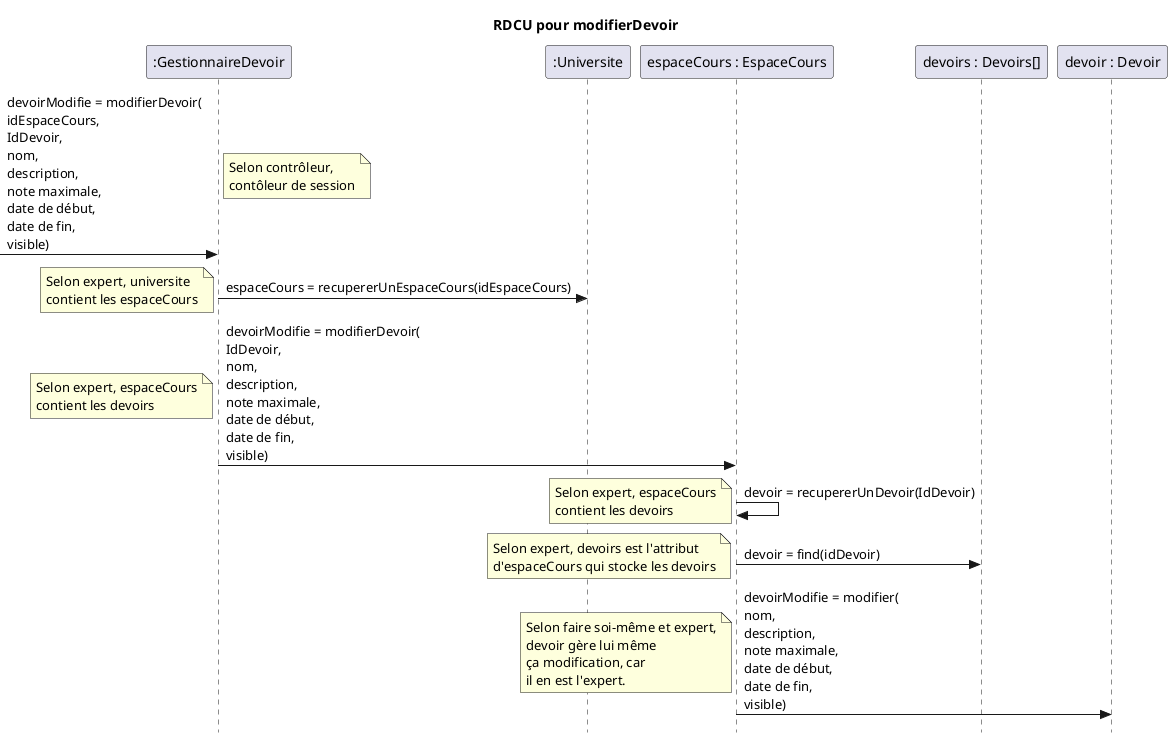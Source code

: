 @startuml ModifierDevoir
skinparam style strictuml
skinparam defaultfontname Verdana
title RDCU pour modifierDevoir
participant ":GestionnaireDevoir" as gestionnaireDevoir
participant ":Universite" as universite
participant "espaceCours : EspaceCours" as cours
participant "devoirs : Devoirs[]" as devoirs
participant "devoir : Devoir" as devoir

-> gestionnaireDevoir : devoirModifie = modifierDevoir(\nidEspaceCours,\nIdDevoir,\nnom,\ndescription,\nnote maximale,\ndate de début,\ndate de fin,\nvisible)
note left : Selon contrôleur,\ncontôleur de session
gestionnaireDevoir -> universite : espaceCours = recupererUnEspaceCours(idEspaceCours)
note left : Selon expert, universite\ncontient les espaceCours
gestionnaireDevoir -> cours : devoirModifie = modifierDevoir(\nIdDevoir,\nnom,\ndescription,\nnote maximale,\ndate de début,\ndate de fin,\nvisible)
note left : Selon expert, espaceCours\ncontient les devoirs
cours -> cours : devoir = recupererUnDevoir(IdDevoir)
note left : Selon expert, espaceCours\ncontient les devoirs
cours -> devoirs : devoir = find(idDevoir)
note left : Selon expert, devoirs est l'attribut\nd'espaceCours qui stocke les devoirs
cours -> devoir : devoirModifie = modifier(\nnom,\ndescription,\nnote maximale,\ndate de début,\ndate de fin,\nvisible)
note left : Selon faire soi-même et expert,\ndevoir gère lui même\nça modification, car\nil en est l'expert.
@enduml

